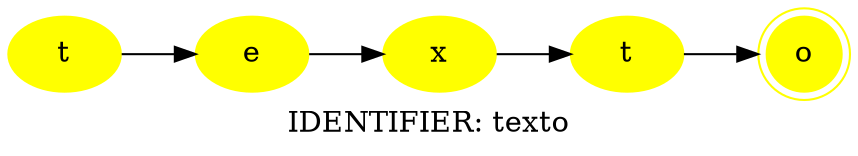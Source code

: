 digraph Plot{
   rankdir = LR;
   label = "IDENTIFIER: texto";
    n0[style = filled, color = yellow, label = "t"];
    n1[style = filled, color = yellow, label = "e"];
    n2[style = filled, color = yellow, label = "x"];
    n3[style = filled, color = yellow, label = "t"];
    n4[style = filled, color = yellow, label = "o" ,shape = doublecircle];
    n0 -> n1;
    n1 -> n2;
    n2 -> n3;
    n3 -> n4;
}